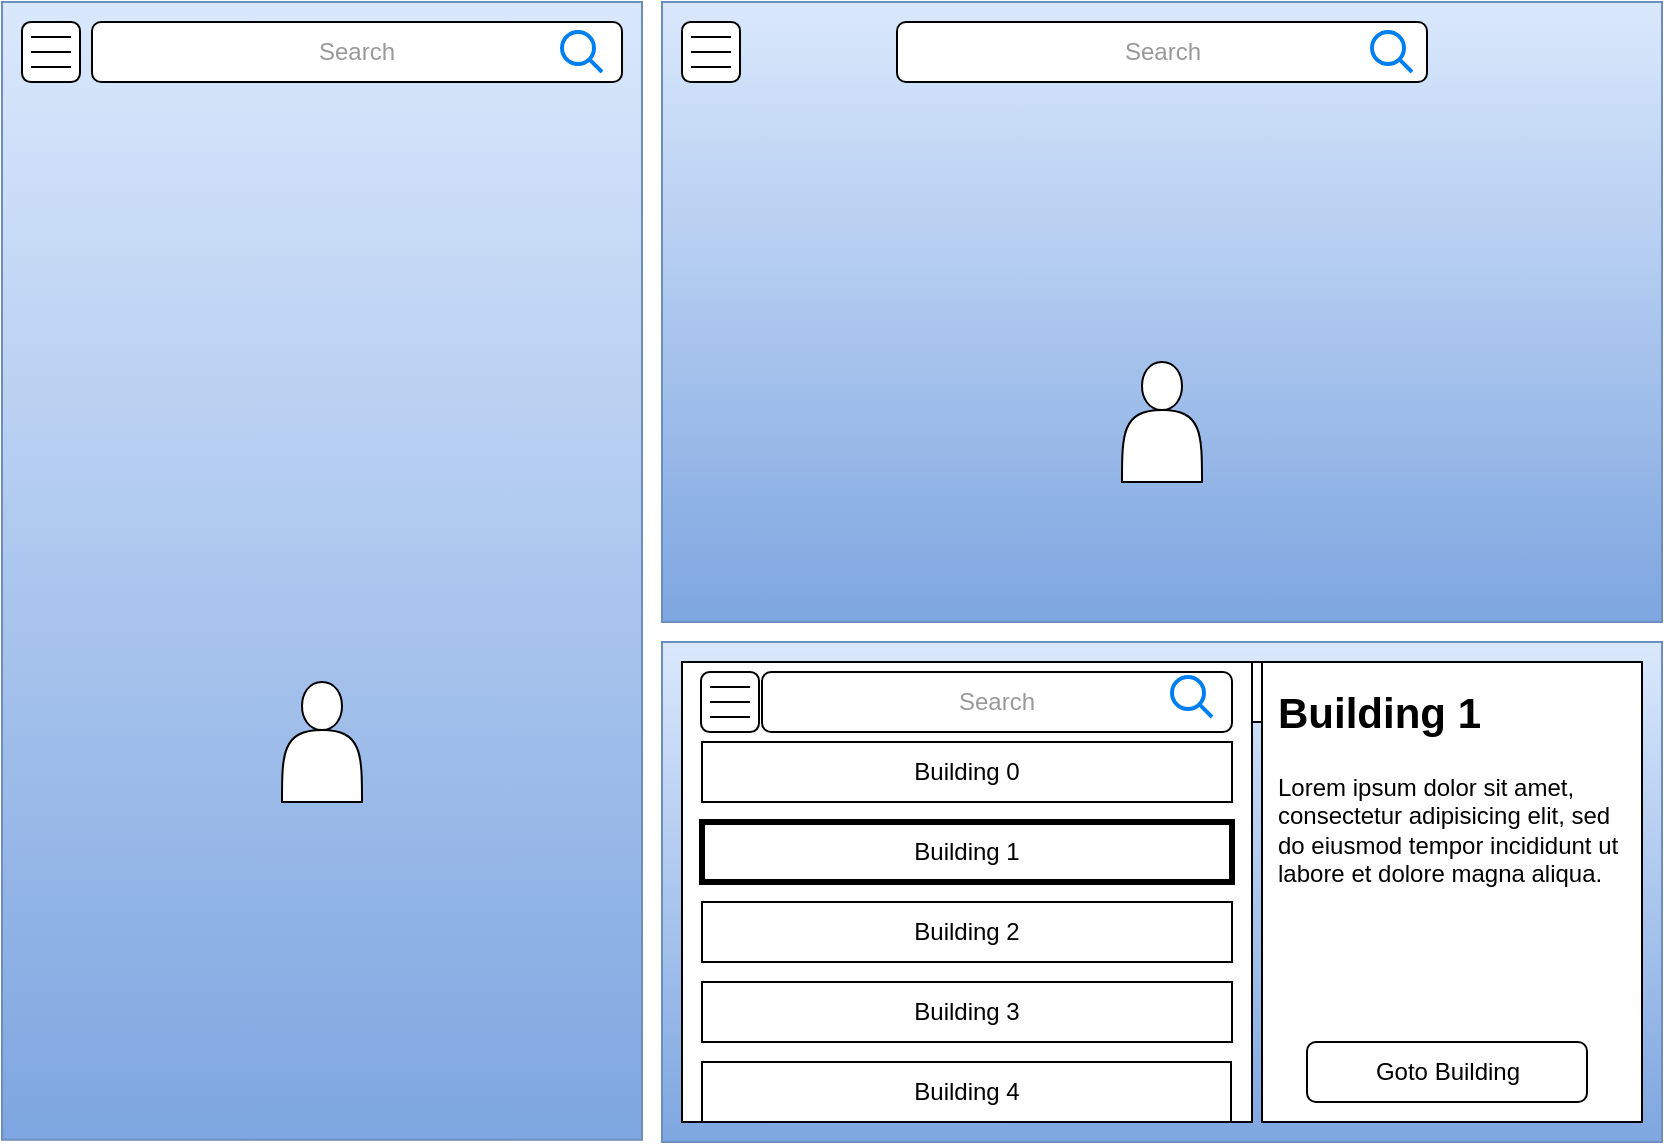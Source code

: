 <mxfile version="21.7.5" type="device">
  <diagram name="Page-1" id="JFM9gfsfHM25LV4jLNwM">
    <mxGraphModel dx="1102" dy="781" grid="1" gridSize="10" guides="1" tooltips="1" connect="1" arrows="1" fold="1" page="1" pageScale="1" pageWidth="827" pageHeight="1169" math="0" shadow="0">
      <root>
        <mxCell id="0" />
        <mxCell id="1" parent="0" />
        <mxCell id="6FkA6f-y6DHkgn2e3UDn-8" value="" style="rounded=0;whiteSpace=wrap;html=1;aspect=fixed;fillColor=#dae8fc;strokeColor=#6c8ebf;gradientColor=#7ea6e0;" vertex="1" parent="1">
          <mxGeometry x="40" y="40" width="320" height="568.88" as="geometry" />
        </mxCell>
        <mxCell id="6FkA6f-y6DHkgn2e3UDn-2" value="&lt;font color=&quot;#999999&quot;&gt;Search&lt;/font&gt;" style="rounded=1;whiteSpace=wrap;html=1;glass=0;shadow=0;" vertex="1" parent="1">
          <mxGeometry x="85" y="50" width="265" height="30" as="geometry" />
        </mxCell>
        <mxCell id="6FkA6f-y6DHkgn2e3UDn-5" value="" style="rounded=1;whiteSpace=wrap;html=1;" vertex="1" parent="1">
          <mxGeometry x="50" y="50" width="29" height="30" as="geometry" />
        </mxCell>
        <mxCell id="6FkA6f-y6DHkgn2e3UDn-9" value="" style="html=1;verticalLabelPosition=bottom;align=center;labelBackgroundColor=#ffffff;verticalAlign=top;strokeWidth=2;strokeColor=#0080F0;shadow=0;dashed=0;shape=mxgraph.ios7.icons.looking_glass;" vertex="1" parent="1">
          <mxGeometry x="320" y="55" width="20" height="20" as="geometry" />
        </mxCell>
        <mxCell id="6FkA6f-y6DHkgn2e3UDn-11" value="" style="verticalLabelPosition=bottom;shadow=0;dashed=0;align=center;html=1;verticalAlign=top;shape=mxgraph.electrical.transmission.3_line_bus;" vertex="1" parent="1">
          <mxGeometry x="54.5" y="57.5" width="20" height="15" as="geometry" />
        </mxCell>
        <mxCell id="6FkA6f-y6DHkgn2e3UDn-12" value="" style="shape=actor;whiteSpace=wrap;html=1;" vertex="1" parent="1">
          <mxGeometry x="180" y="380" width="40" height="60" as="geometry" />
        </mxCell>
        <mxCell id="6FkA6f-y6DHkgn2e3UDn-13" value="" style="rounded=0;whiteSpace=wrap;html=1;strokeColor=#6c8ebf;fillColor=#dae8fc;gradientColor=#7ea6e0;" vertex="1" parent="1">
          <mxGeometry x="370" y="40" width="500" height="310" as="geometry" />
        </mxCell>
        <mxCell id="6FkA6f-y6DHkgn2e3UDn-14" value="&lt;font color=&quot;#999999&quot;&gt;Search&lt;/font&gt;" style="rounded=1;whiteSpace=wrap;html=1;glass=0;shadow=0;" vertex="1" parent="1">
          <mxGeometry x="487.5" y="50" width="265" height="30" as="geometry" />
        </mxCell>
        <mxCell id="6FkA6f-y6DHkgn2e3UDn-15" value="" style="rounded=1;whiteSpace=wrap;html=1;" vertex="1" parent="1">
          <mxGeometry x="380" y="50" width="29" height="30" as="geometry" />
        </mxCell>
        <mxCell id="6FkA6f-y6DHkgn2e3UDn-16" value="" style="html=1;verticalLabelPosition=bottom;align=center;labelBackgroundColor=#ffffff;verticalAlign=top;strokeWidth=2;strokeColor=#0080F0;shadow=0;dashed=0;shape=mxgraph.ios7.icons.looking_glass;" vertex="1" parent="1">
          <mxGeometry x="725" y="55" width="20" height="20" as="geometry" />
        </mxCell>
        <mxCell id="6FkA6f-y6DHkgn2e3UDn-17" value="" style="verticalLabelPosition=bottom;shadow=0;dashed=0;align=center;html=1;verticalAlign=top;shape=mxgraph.electrical.transmission.3_line_bus;" vertex="1" parent="1">
          <mxGeometry x="384.5" y="57.5" width="20" height="15" as="geometry" />
        </mxCell>
        <mxCell id="6FkA6f-y6DHkgn2e3UDn-18" value="" style="shape=actor;whiteSpace=wrap;html=1;" vertex="1" parent="1">
          <mxGeometry x="600" y="220" width="40" height="60" as="geometry" />
        </mxCell>
        <mxCell id="6FkA6f-y6DHkgn2e3UDn-19" value="" style="rounded=0;whiteSpace=wrap;html=1;fillColor=#dae8fc;gradientColor=#7ea6e0;strokeColor=#6c8ebf;" vertex="1" parent="1">
          <mxGeometry x="370" y="360" width="500" height="250" as="geometry" />
        </mxCell>
        <mxCell id="6FkA6f-y6DHkgn2e3UDn-24" value="&lt;font color=&quot;#999999&quot;&gt;Search&lt;/font&gt;" style="rounded=1;whiteSpace=wrap;html=1;glass=0;shadow=0;" vertex="1" parent="1">
          <mxGeometry x="487.5" y="370" width="265" height="30" as="geometry" />
        </mxCell>
        <mxCell id="6FkA6f-y6DHkgn2e3UDn-25" value="" style="html=1;verticalLabelPosition=bottom;align=center;labelBackgroundColor=#ffffff;verticalAlign=top;strokeWidth=2;strokeColor=#0080F0;shadow=0;dashed=0;shape=mxgraph.ios7.icons.looking_glass;" vertex="1" parent="1">
          <mxGeometry x="725" y="375" width="20" height="20" as="geometry" />
        </mxCell>
        <mxCell id="6FkA6f-y6DHkgn2e3UDn-26" value="" style="shape=actor;whiteSpace=wrap;html=1;" vertex="1" parent="1">
          <mxGeometry x="600" y="510" width="40" height="60" as="geometry" />
        </mxCell>
        <mxCell id="6FkA6f-y6DHkgn2e3UDn-21" value="" style="rounded=0;whiteSpace=wrap;html=1;" vertex="1" parent="1">
          <mxGeometry x="380" y="370" width="285" height="230" as="geometry" />
        </mxCell>
        <mxCell id="6FkA6f-y6DHkgn2e3UDn-27" value="" style="rounded=0;whiteSpace=wrap;html=1;" vertex="1" parent="1">
          <mxGeometry x="670" y="370" width="190" height="230" as="geometry" />
        </mxCell>
        <mxCell id="6FkA6f-y6DHkgn2e3UDn-28" value="Goto Building" style="rounded=1;whiteSpace=wrap;html=1;" vertex="1" parent="1">
          <mxGeometry x="692.5" y="560" width="140" height="30" as="geometry" />
        </mxCell>
        <mxCell id="6FkA6f-y6DHkgn2e3UDn-29" value="&lt;h1&gt;&lt;font style=&quot;font-size: 21px;&quot;&gt;Building 1&lt;/font&gt;&lt;/h1&gt;&lt;p&gt;Lorem ipsum dolor sit amet, consectetur adipisicing elit, sed do eiusmod tempor incididunt ut labore et dolore magna aliqua.&lt;/p&gt;" style="text;html=1;strokeColor=none;fillColor=none;spacing=5;spacingTop=-20;whiteSpace=wrap;overflow=hidden;rounded=0;" vertex="1" parent="1">
          <mxGeometry x="672.5" y="375" width="185" height="170" as="geometry" />
        </mxCell>
        <mxCell id="6FkA6f-y6DHkgn2e3UDn-30" value="&lt;font color=&quot;#999999&quot;&gt;Search&lt;/font&gt;" style="rounded=1;whiteSpace=wrap;html=1;glass=0;shadow=0;" vertex="1" parent="1">
          <mxGeometry x="420" y="375" width="235" height="30" as="geometry" />
        </mxCell>
        <mxCell id="6FkA6f-y6DHkgn2e3UDn-31" value="" style="rounded=1;whiteSpace=wrap;html=1;" vertex="1" parent="1">
          <mxGeometry x="389.5" y="375" width="29" height="30" as="geometry" />
        </mxCell>
        <mxCell id="6FkA6f-y6DHkgn2e3UDn-32" value="" style="html=1;verticalLabelPosition=bottom;align=center;labelBackgroundColor=#ffffff;verticalAlign=top;strokeWidth=2;strokeColor=#0080F0;shadow=0;dashed=0;shape=mxgraph.ios7.icons.looking_glass;" vertex="1" parent="1">
          <mxGeometry x="625" y="377.5" width="20" height="20" as="geometry" />
        </mxCell>
        <mxCell id="6FkA6f-y6DHkgn2e3UDn-33" value="" style="verticalLabelPosition=bottom;shadow=0;dashed=0;align=center;html=1;verticalAlign=top;shape=mxgraph.electrical.transmission.3_line_bus;" vertex="1" parent="1">
          <mxGeometry x="394" y="382.5" width="20" height="15" as="geometry" />
        </mxCell>
        <mxCell id="6FkA6f-y6DHkgn2e3UDn-35" value="Building 0" style="rounded=0;whiteSpace=wrap;html=1;" vertex="1" parent="1">
          <mxGeometry x="390" y="410" width="265" height="30" as="geometry" />
        </mxCell>
        <mxCell id="6FkA6f-y6DHkgn2e3UDn-36" value="Building 1" style="rounded=0;whiteSpace=wrap;html=1;strokeWidth=3;" vertex="1" parent="1">
          <mxGeometry x="390" y="450" width="265" height="30" as="geometry" />
        </mxCell>
        <mxCell id="6FkA6f-y6DHkgn2e3UDn-37" value="Building 2" style="rounded=0;whiteSpace=wrap;html=1;" vertex="1" parent="1">
          <mxGeometry x="390" y="490" width="265" height="30" as="geometry" />
        </mxCell>
        <mxCell id="6FkA6f-y6DHkgn2e3UDn-38" value="Building 3" style="rounded=0;whiteSpace=wrap;html=1;" vertex="1" parent="1">
          <mxGeometry x="390" y="530" width="265" height="30" as="geometry" />
        </mxCell>
        <mxCell id="6FkA6f-y6DHkgn2e3UDn-39" value="Building 4" style="rounded=0;whiteSpace=wrap;html=1;" vertex="1" parent="1">
          <mxGeometry x="390" y="570" width="264.5" height="30" as="geometry" />
        </mxCell>
      </root>
    </mxGraphModel>
  </diagram>
</mxfile>
